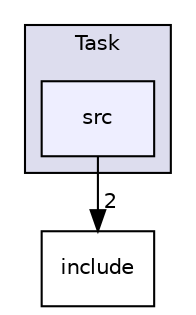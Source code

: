 digraph "src" {
  compound=true
  node [ fontsize="10", fontname="Helvetica"];
  edge [ labelfontsize="10", labelfontname="Helvetica"];
  subgraph clusterdir_5190321e861c1da86c1e732c07572192 {
    graph [ bgcolor="#ddddee", pencolor="black", label="Task" fontname="Helvetica", fontsize="10", URL="dir_5190321e861c1da86c1e732c07572192.html"]
  dir_dae99b4341c6a69b1bb5dec0131c337e [shape=box, label="src", style="filled", fillcolor="#eeeeff", pencolor="black", URL="dir_dae99b4341c6a69b1bb5dec0131c337e.html"];
  }
  dir_a72357de61e7b979ade8217005b14a1f [shape=box label="include" URL="dir_a72357de61e7b979ade8217005b14a1f.html"];
  dir_dae99b4341c6a69b1bb5dec0131c337e->dir_a72357de61e7b979ade8217005b14a1f [headlabel="2", labeldistance=1.5 headhref="dir_000006_000007.html"];
}
